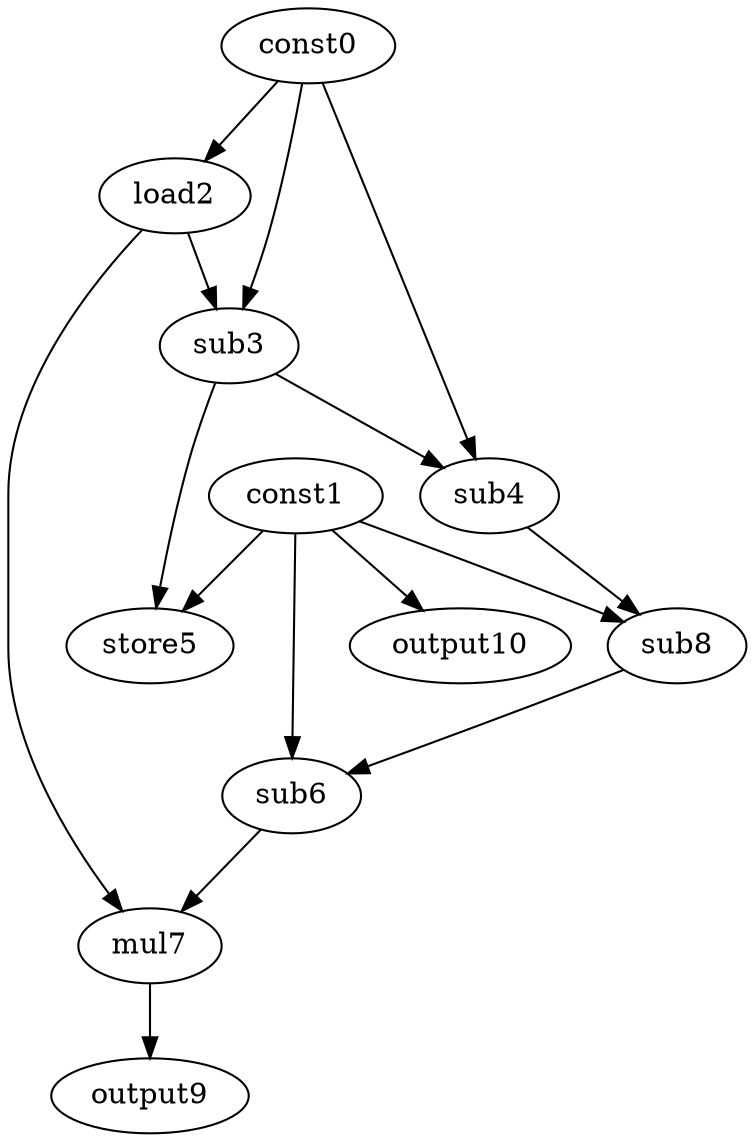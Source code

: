 digraph G { 
const0[opcode=const]; 
const1[opcode=const]; 
load2[opcode=load]; 
sub3[opcode=sub]; 
sub4[opcode=sub]; 
store5[opcode=store]; 
sub6[opcode=sub]; 
mul7[opcode=mul]; 
sub8[opcode=sub]; 
output9[opcode=output]; 
output10[opcode=output]; 
const0->load2[operand=0];
const1->output10[operand=0];
const0->sub3[operand=0];
load2->sub3[operand=1];
const0->sub4[operand=0];
sub3->sub4[operand=1];
const1->store5[operand=0];
sub3->store5[operand=1];
const1->sub8[operand=0];
sub4->sub8[operand=1];
sub8->sub6[operand=0];
const1->sub6[operand=1];
load2->mul7[operand=0];
sub6->mul7[operand=1];
mul7->output9[operand=0];
}
